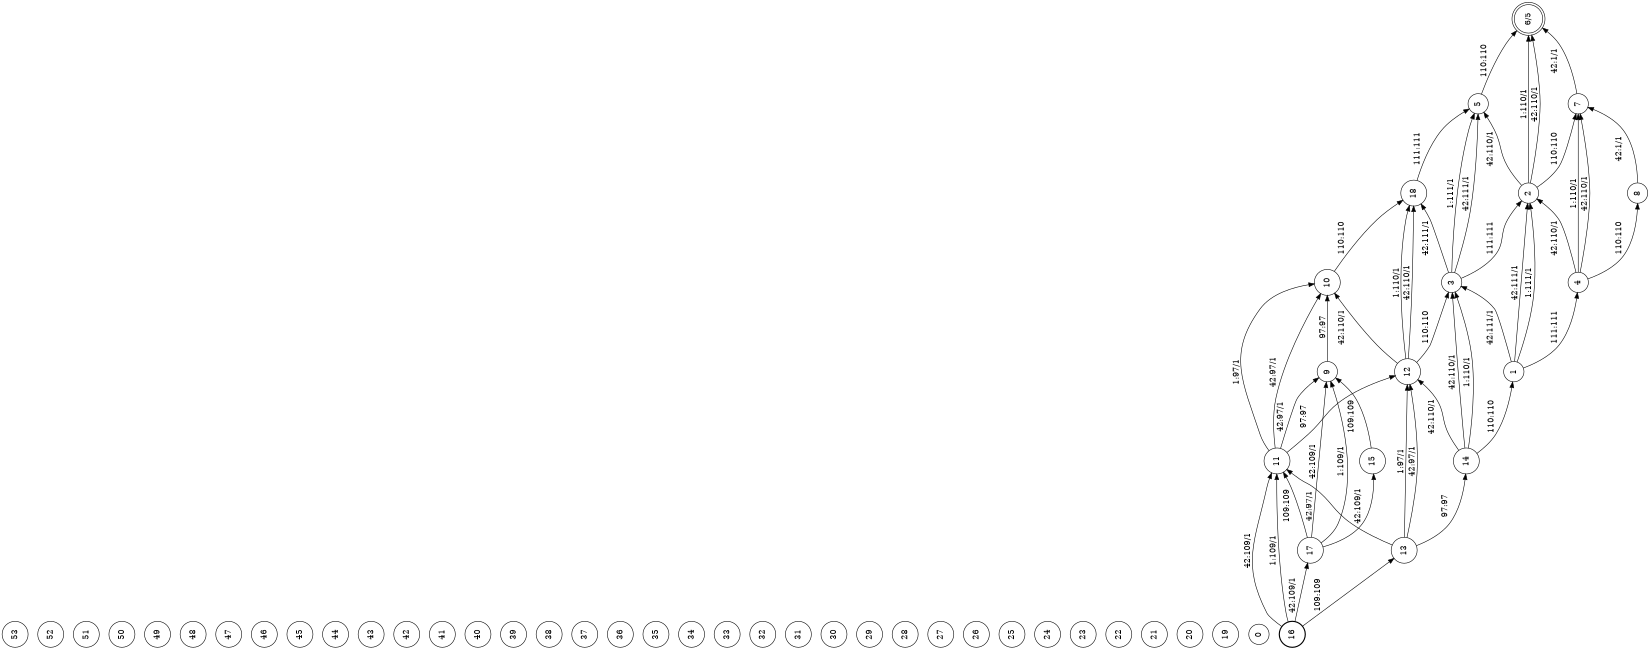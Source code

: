 digraph FST {
rankdir = LR;
size = "8.5,11";
label = "";
center = 1;
orientation = Landscape;
ranksep = "0.4";
nodesep = "0.25";
16 [label = "16", shape = circle, style = bold, fontsize = 14]
	16 -> 11 [label = "42:109/1", fontsize = 14];
	16 -> 17 [label = "42:109/1", fontsize = 14];
	16 -> 13 [label = "109:109", fontsize = 14];
	16 -> 11 [label = "1:109/1", fontsize = 14];
0 [label = "0", shape = circle, style = solid, fontsize = 14]
1 [label = "1", shape = circle, style = solid, fontsize = 14]
	1 -> 2 [label = "42:111/1", fontsize = 14];
	1 -> 3 [label = "42:111/1", fontsize = 14];
	1 -> 4 [label = "111:111", fontsize = 14];
	1 -> 2 [label = "1:111/1", fontsize = 14];
2 [label = "2", shape = circle, style = solid, fontsize = 14]
	2 -> 6 [label = "1:110/1", fontsize = 14];
	2 -> 7 [label = "110:110", fontsize = 14];
	2 -> 6 [label = "42:110/1", fontsize = 14];
	2 -> 5 [label = "42:110/1", fontsize = 14];
3 [label = "3", shape = circle, style = solid, fontsize = 14]
	3 -> 5 [label = "42:111/1", fontsize = 14];
	3 -> 18 [label = "42:111/1", fontsize = 14];
	3 -> 2 [label = "111:111", fontsize = 14];
	3 -> 5 [label = "1:111/1", fontsize = 14];
4 [label = "4", shape = circle, style = solid, fontsize = 14]
	4 -> 7 [label = "1:110/1", fontsize = 14];
	4 -> 8 [label = "110:110", fontsize = 14];
	4 -> 7 [label = "42:110/1", fontsize = 14];
	4 -> 2 [label = "42:110/1", fontsize = 14];
5 [label = "5", shape = circle, style = solid, fontsize = 14]
	5 -> 6 [label = "110:110", fontsize = 14];
6 [label = "6/5", shape = doublecircle, style = solid, fontsize = 14]
7 [label = "7", shape = circle, style = solid, fontsize = 14]
	7 -> 6 [label = "42:1/1", fontsize = 14];
8 [label = "8", shape = circle, style = solid, fontsize = 14]
	8 -> 7 [label = "42:1/1", fontsize = 14];
9 [label = "9", shape = circle, style = solid, fontsize = 14]
	9 -> 10 [label = "97:97", fontsize = 14];
10 [label = "10", shape = circle, style = solid, fontsize = 14]
	10 -> 18 [label = "110:110", fontsize = 14];
11 [label = "11", shape = circle, style = solid, fontsize = 14]
	11 -> 10 [label = "1:97/1", fontsize = 14];
	11 -> 12 [label = "97:97", fontsize = 14];
	11 -> 10 [label = "42:97/1", fontsize = 14];
	11 -> 9 [label = "42:97/1", fontsize = 14];
12 [label = "12", shape = circle, style = solid, fontsize = 14]
	12 -> 18 [label = "1:110/1", fontsize = 14];
	12 -> 3 [label = "110:110", fontsize = 14];
	12 -> 18 [label = "42:110/1", fontsize = 14];
	12 -> 10 [label = "42:110/1", fontsize = 14];
13 [label = "13", shape = circle, style = solid, fontsize = 14]
	13 -> 12 [label = "1:97/1", fontsize = 14];
	13 -> 14 [label = "97:97", fontsize = 14];
	13 -> 12 [label = "42:97/1", fontsize = 14];
	13 -> 11 [label = "42:97/1", fontsize = 14];
14 [label = "14", shape = circle, style = solid, fontsize = 14]
	14 -> 3 [label = "1:110/1", fontsize = 14];
	14 -> 1 [label = "110:110", fontsize = 14];
	14 -> 3 [label = "42:110/1", fontsize = 14];
	14 -> 12 [label = "42:110/1", fontsize = 14];
15 [label = "15", shape = circle, style = solid, fontsize = 14]
	15 -> 9 [label = "109:109", fontsize = 14];
17 [label = "17", shape = circle, style = solid, fontsize = 14]
	17 -> 9 [label = "42:109/1", fontsize = 14];
	17 -> 15 [label = "42:109/1", fontsize = 14];
	17 -> 11 [label = "109:109", fontsize = 14];
	17 -> 9 [label = "1:109/1", fontsize = 14];
18 [label = "18", shape = circle, style = solid, fontsize = 14]
	18 -> 5 [label = "111:111", fontsize = 14];
19 [label = "19", shape = circle, style = solid, fontsize = 14]
20 [label = "20", shape = circle, style = solid, fontsize = 14]
21 [label = "21", shape = circle, style = solid, fontsize = 14]
22 [label = "22", shape = circle, style = solid, fontsize = 14]
23 [label = "23", shape = circle, style = solid, fontsize = 14]
24 [label = "24", shape = circle, style = solid, fontsize = 14]
25 [label = "25", shape = circle, style = solid, fontsize = 14]
26 [label = "26", shape = circle, style = solid, fontsize = 14]
27 [label = "27", shape = circle, style = solid, fontsize = 14]
28 [label = "28", shape = circle, style = solid, fontsize = 14]
29 [label = "29", shape = circle, style = solid, fontsize = 14]
30 [label = "30", shape = circle, style = solid, fontsize = 14]
31 [label = "31", shape = circle, style = solid, fontsize = 14]
32 [label = "32", shape = circle, style = solid, fontsize = 14]
33 [label = "33", shape = circle, style = solid, fontsize = 14]
34 [label = "34", shape = circle, style = solid, fontsize = 14]
35 [label = "35", shape = circle, style = solid, fontsize = 14]
36 [label = "36", shape = circle, style = solid, fontsize = 14]
37 [label = "37", shape = circle, style = solid, fontsize = 14]
38 [label = "38", shape = circle, style = solid, fontsize = 14]
39 [label = "39", shape = circle, style = solid, fontsize = 14]
40 [label = "40", shape = circle, style = solid, fontsize = 14]
41 [label = "41", shape = circle, style = solid, fontsize = 14]
42 [label = "42", shape = circle, style = solid, fontsize = 14]
43 [label = "43", shape = circle, style = solid, fontsize = 14]
44 [label = "44", shape = circle, style = solid, fontsize = 14]
45 [label = "45", shape = circle, style = solid, fontsize = 14]
46 [label = "46", shape = circle, style = solid, fontsize = 14]
47 [label = "47", shape = circle, style = solid, fontsize = 14]
48 [label = "48", shape = circle, style = solid, fontsize = 14]
49 [label = "49", shape = circle, style = solid, fontsize = 14]
50 [label = "50", shape = circle, style = solid, fontsize = 14]
51 [label = "51", shape = circle, style = solid, fontsize = 14]
52 [label = "52", shape = circle, style = solid, fontsize = 14]
53 [label = "53", shape = circle, style = solid, fontsize = 14]
}
